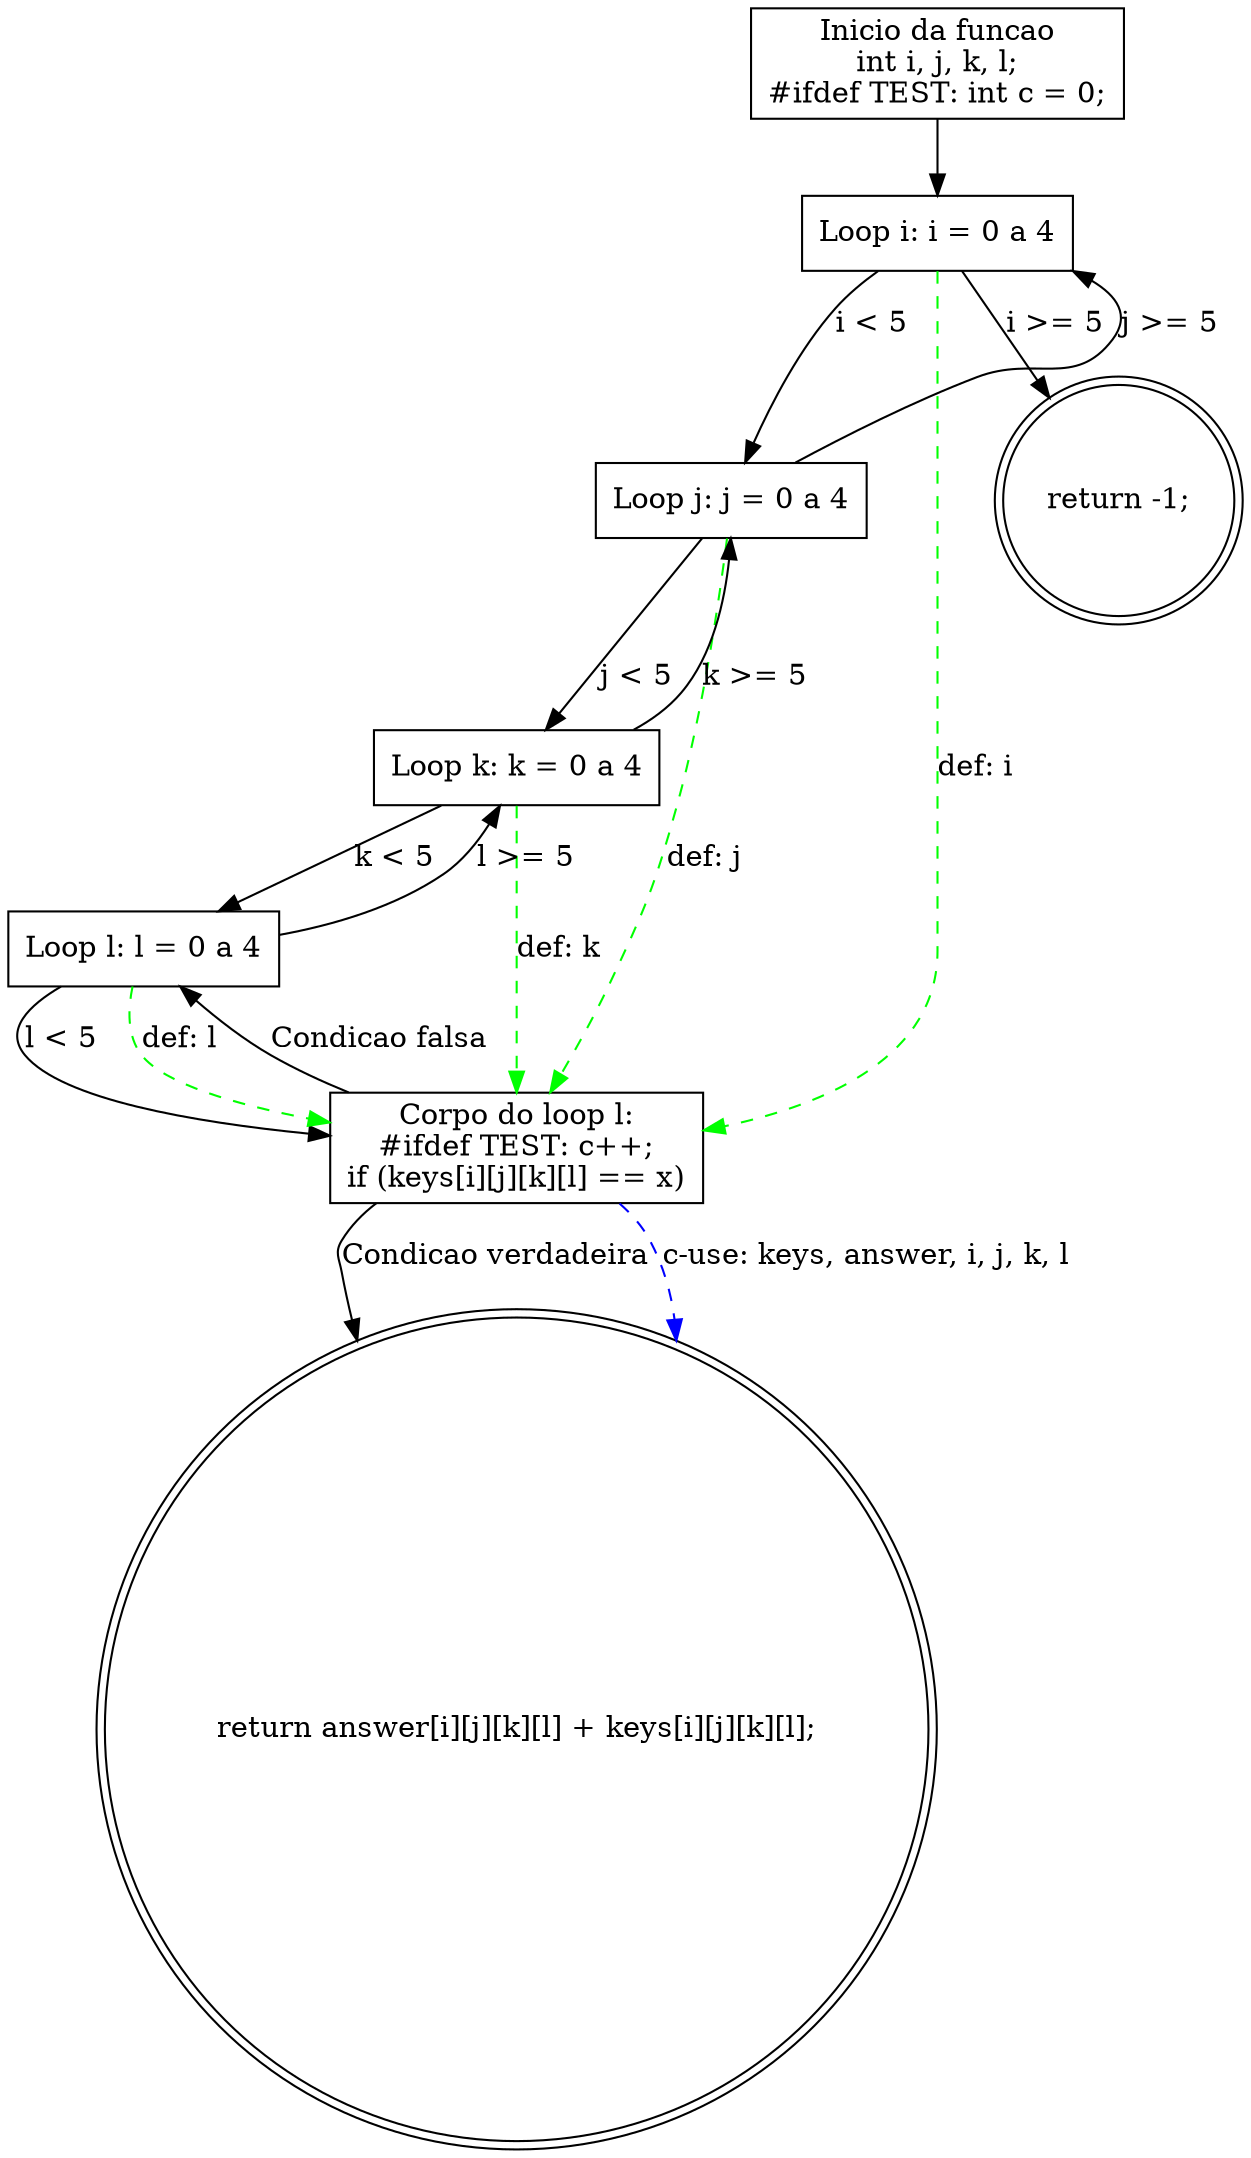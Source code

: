 digraph DCFG_foo {
    rankdir=TB;
    node [shape=rectangle];

    // Nos (blocos basicos)
    start [label="Inicio da funcao\nint i, j, k, l;\n#ifdef TEST: int c = 0;"];
    loop_i [label="Loop i: i = 0 a 4"];
    loop_j [label="Loop j: j = 0 a 4"];
    loop_k [label="Loop k: k = 0 a 4"];
    loop_l [label="Loop l: l = 0 a 4"];
    body [label="Corpo do loop l:\n#ifdef TEST: c++;\nif (keys[i][j][k][l] == x)"];
    return_found [label="return answer[i][j][k][l] + keys[i][j][k][l];", shape=doublecircle];
    return_not_found [label="return -1;", shape=doublecircle];

    // Arestas de controle
    start -> loop_i;
    loop_i -> loop_j [label="i < 5"];
    loop_i -> return_not_found [label="i >= 5"];
    loop_j -> loop_k [label="j < 5"];
    loop_j -> loop_i [label="j >= 5", constraint=false];
    loop_k -> loop_l [label="k < 5"];
    loop_k -> loop_j [label="k >= 5", constraint=false];
    loop_l -> body [label="l < 5"];
    loop_l -> loop_k [label="l >= 5", constraint=false];
    body -> return_found [label="Condicao verdadeira"];
    body -> loop_l [label="Condicao falsa", constraint=false];

    // Arestas de dados (def-use)
    body -> return_found [label="c-use: keys, answer, i, j, k, l", style=dashed, color=blue];
    loop_i -> body [label="def: i", style=dashed, color=green];
    loop_j -> body [label="def: j", style=dashed, color=green];
    loop_k -> body [label="def: k", style=dashed, color=green];
    loop_l -> body [label="def: l", style=dashed, color=green];
}